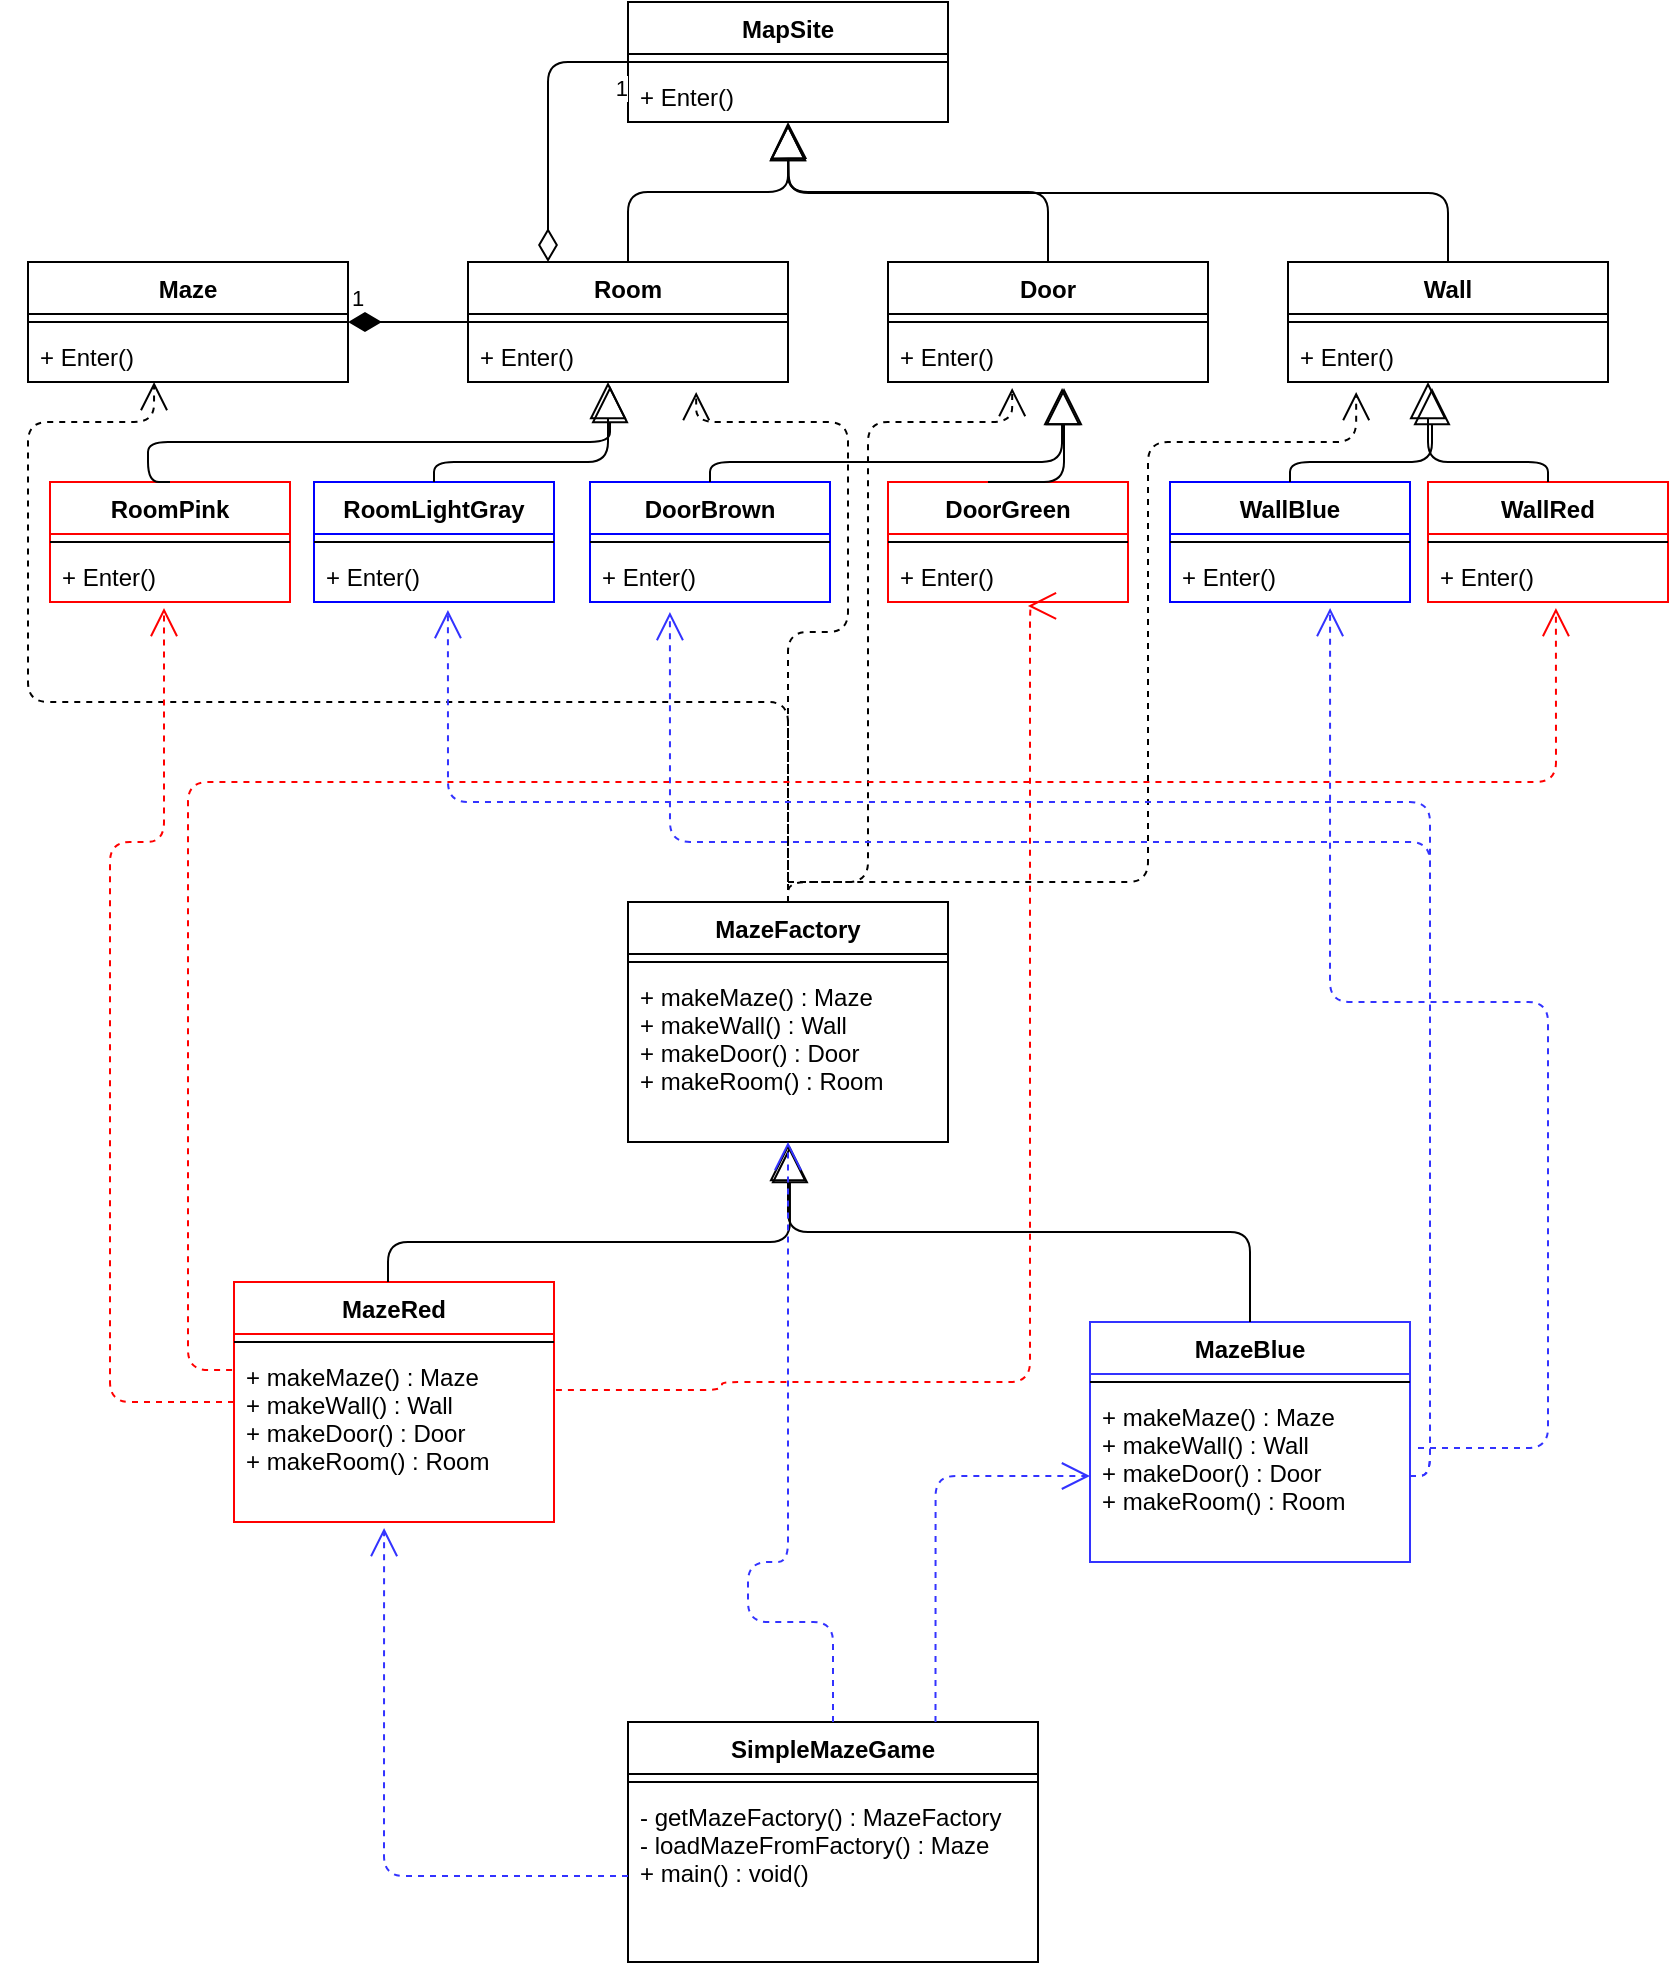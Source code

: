 <mxfile version="14.4.3" type="github">
  <diagram id="TXsH7dUHK2AJdoG5btON" name="Page-1">
    <mxGraphModel dx="1186" dy="693" grid="1" gridSize="10" guides="1" tooltips="1" connect="1" arrows="1" fold="1" page="1" pageScale="1" pageWidth="850" pageHeight="1100" math="0" shadow="0">
      <root>
        <mxCell id="0" />
        <mxCell id="1" parent="0" />
        <mxCell id="nlGNvuuSfk-lhknSh3Hi-1" value="MapSite" style="swimlane;fontStyle=1;align=center;verticalAlign=top;childLayout=stackLayout;horizontal=1;startSize=26;horizontalStack=0;resizeParent=1;resizeParentMax=0;resizeLast=0;collapsible=1;marginBottom=0;" parent="1" vertex="1">
          <mxGeometry x="320" y="80" width="160" height="60" as="geometry" />
        </mxCell>
        <mxCell id="nlGNvuuSfk-lhknSh3Hi-3" value="" style="line;strokeWidth=1;fillColor=none;align=left;verticalAlign=middle;spacingTop=-1;spacingLeft=3;spacingRight=3;rotatable=0;labelPosition=right;points=[];portConstraint=eastwest;" parent="nlGNvuuSfk-lhknSh3Hi-1" vertex="1">
          <mxGeometry y="26" width="160" height="8" as="geometry" />
        </mxCell>
        <mxCell id="nlGNvuuSfk-lhknSh3Hi-4" value="+ Enter()" style="text;strokeColor=none;fillColor=none;align=left;verticalAlign=top;spacingLeft=4;spacingRight=4;overflow=hidden;rotatable=0;points=[[0,0.5],[1,0.5]];portConstraint=eastwest;" parent="nlGNvuuSfk-lhknSh3Hi-1" vertex="1">
          <mxGeometry y="34" width="160" height="26" as="geometry" />
        </mxCell>
        <mxCell id="nlGNvuuSfk-lhknSh3Hi-5" value="Room" style="swimlane;fontStyle=1;align=center;verticalAlign=top;childLayout=stackLayout;horizontal=1;startSize=26;horizontalStack=0;resizeParent=1;resizeParentMax=0;resizeLast=0;collapsible=1;marginBottom=0;" parent="1" vertex="1">
          <mxGeometry x="240" y="210" width="160" height="60" as="geometry" />
        </mxCell>
        <mxCell id="nlGNvuuSfk-lhknSh3Hi-6" value="" style="line;strokeWidth=1;fillColor=none;align=left;verticalAlign=middle;spacingTop=-1;spacingLeft=3;spacingRight=3;rotatable=0;labelPosition=right;points=[];portConstraint=eastwest;" parent="nlGNvuuSfk-lhknSh3Hi-5" vertex="1">
          <mxGeometry y="26" width="160" height="8" as="geometry" />
        </mxCell>
        <mxCell id="nlGNvuuSfk-lhknSh3Hi-7" value="+ Enter()" style="text;strokeColor=none;fillColor=none;align=left;verticalAlign=top;spacingLeft=4;spacingRight=4;overflow=hidden;rotatable=0;points=[[0,0.5],[1,0.5]];portConstraint=eastwest;" parent="nlGNvuuSfk-lhknSh3Hi-5" vertex="1">
          <mxGeometry y="34" width="160" height="26" as="geometry" />
        </mxCell>
        <mxCell id="nlGNvuuSfk-lhknSh3Hi-8" value="Door" style="swimlane;fontStyle=1;align=center;verticalAlign=top;childLayout=stackLayout;horizontal=1;startSize=26;horizontalStack=0;resizeParent=1;resizeParentMax=0;resizeLast=0;collapsible=1;marginBottom=0;" parent="1" vertex="1">
          <mxGeometry x="450" y="210" width="160" height="60" as="geometry" />
        </mxCell>
        <mxCell id="nlGNvuuSfk-lhknSh3Hi-9" value="" style="line;strokeWidth=1;fillColor=none;align=left;verticalAlign=middle;spacingTop=-1;spacingLeft=3;spacingRight=3;rotatable=0;labelPosition=right;points=[];portConstraint=eastwest;" parent="nlGNvuuSfk-lhknSh3Hi-8" vertex="1">
          <mxGeometry y="26" width="160" height="8" as="geometry" />
        </mxCell>
        <mxCell id="nlGNvuuSfk-lhknSh3Hi-10" value="+ Enter()" style="text;strokeColor=none;fillColor=none;align=left;verticalAlign=top;spacingLeft=4;spacingRight=4;overflow=hidden;rotatable=0;points=[[0,0.5],[1,0.5]];portConstraint=eastwest;" parent="nlGNvuuSfk-lhknSh3Hi-8" vertex="1">
          <mxGeometry y="34" width="160" height="26" as="geometry" />
        </mxCell>
        <mxCell id="nlGNvuuSfk-lhknSh3Hi-11" value="Wall" style="swimlane;fontStyle=1;align=center;verticalAlign=top;childLayout=stackLayout;horizontal=1;startSize=26;horizontalStack=0;resizeParent=1;resizeParentMax=0;resizeLast=0;collapsible=1;marginBottom=0;" parent="1" vertex="1">
          <mxGeometry x="650" y="210" width="160" height="60" as="geometry" />
        </mxCell>
        <mxCell id="nlGNvuuSfk-lhknSh3Hi-12" value="" style="line;strokeWidth=1;fillColor=none;align=left;verticalAlign=middle;spacingTop=-1;spacingLeft=3;spacingRight=3;rotatable=0;labelPosition=right;points=[];portConstraint=eastwest;" parent="nlGNvuuSfk-lhknSh3Hi-11" vertex="1">
          <mxGeometry y="26" width="160" height="8" as="geometry" />
        </mxCell>
        <mxCell id="nlGNvuuSfk-lhknSh3Hi-13" value="+ Enter()" style="text;strokeColor=none;fillColor=none;align=left;verticalAlign=top;spacingLeft=4;spacingRight=4;overflow=hidden;rotatable=0;points=[[0,0.5],[1,0.5]];portConstraint=eastwest;" parent="nlGNvuuSfk-lhknSh3Hi-11" vertex="1">
          <mxGeometry y="34" width="160" height="26" as="geometry" />
        </mxCell>
        <mxCell id="nlGNvuuSfk-lhknSh3Hi-14" value="Maze" style="swimlane;fontStyle=1;align=center;verticalAlign=top;childLayout=stackLayout;horizontal=1;startSize=26;horizontalStack=0;resizeParent=1;resizeParentMax=0;resizeLast=0;collapsible=1;marginBottom=0;" parent="1" vertex="1">
          <mxGeometry x="20" y="210" width="160" height="60" as="geometry" />
        </mxCell>
        <mxCell id="nlGNvuuSfk-lhknSh3Hi-15" value="" style="line;strokeWidth=1;fillColor=none;align=left;verticalAlign=middle;spacingTop=-1;spacingLeft=3;spacingRight=3;rotatable=0;labelPosition=right;points=[];portConstraint=eastwest;" parent="nlGNvuuSfk-lhknSh3Hi-14" vertex="1">
          <mxGeometry y="26" width="160" height="8" as="geometry" />
        </mxCell>
        <mxCell id="nlGNvuuSfk-lhknSh3Hi-16" value="+ Enter()" style="text;strokeColor=none;fillColor=none;align=left;verticalAlign=top;spacingLeft=4;spacingRight=4;overflow=hidden;rotatable=0;points=[[0,0.5],[1,0.5]];portConstraint=eastwest;" parent="nlGNvuuSfk-lhknSh3Hi-14" vertex="1">
          <mxGeometry y="34" width="160" height="26" as="geometry" />
        </mxCell>
        <mxCell id="nlGNvuuSfk-lhknSh3Hi-21" value="1" style="endArrow=none;html=1;endSize=12;startArrow=diamondThin;startSize=14;startFill=1;edgeStyle=orthogonalEdgeStyle;align=left;verticalAlign=bottom;endFill=0;exitX=1;exitY=0.5;exitDx=0;exitDy=0;entryX=0;entryY=0.5;entryDx=0;entryDy=0;" parent="1" source="nlGNvuuSfk-lhknSh3Hi-14" target="nlGNvuuSfk-lhknSh3Hi-5" edge="1">
          <mxGeometry x="-1" y="3" relative="1" as="geometry">
            <mxPoint x="220" y="360" as="sourcePoint" />
            <mxPoint x="310" y="360" as="targetPoint" />
            <Array as="points">
              <mxPoint x="210" y="240" />
              <mxPoint x="210" y="240" />
            </Array>
          </mxGeometry>
        </mxCell>
        <mxCell id="nlGNvuuSfk-lhknSh3Hi-22" value="" style="endArrow=none;html=1;endSize=12;startArrow=diamondThin;startSize=14;startFill=0;edgeStyle=orthogonalEdgeStyle;exitX=0.25;exitY=0;exitDx=0;exitDy=0;entryX=0;entryY=0.5;entryDx=0;entryDy=0;endFill=0;" parent="1" source="nlGNvuuSfk-lhknSh3Hi-5" target="nlGNvuuSfk-lhknSh3Hi-1" edge="1">
          <mxGeometry relative="1" as="geometry">
            <mxPoint x="530" y="370" as="sourcePoint" />
            <mxPoint x="690" y="370" as="targetPoint" />
          </mxGeometry>
        </mxCell>
        <mxCell id="nlGNvuuSfk-lhknSh3Hi-24" value="1" style="edgeLabel;resizable=0;html=1;align=right;verticalAlign=top;" parent="nlGNvuuSfk-lhknSh3Hi-22" connectable="0" vertex="1">
          <mxGeometry x="1" relative="1" as="geometry" />
        </mxCell>
        <mxCell id="nlGNvuuSfk-lhknSh3Hi-25" value="" style="endArrow=block;endSize=16;endFill=0;html=1;exitX=0.5;exitY=0;exitDx=0;exitDy=0;entryX=0.5;entryY=1.038;entryDx=0;entryDy=0;entryPerimeter=0;edgeStyle=orthogonalEdgeStyle;" parent="1" source="nlGNvuuSfk-lhknSh3Hi-5" target="nlGNvuuSfk-lhknSh3Hi-4" edge="1">
          <mxGeometry width="160" relative="1" as="geometry">
            <mxPoint x="530" y="370" as="sourcePoint" />
            <mxPoint x="690" y="370" as="targetPoint" />
          </mxGeometry>
        </mxCell>
        <mxCell id="nlGNvuuSfk-lhknSh3Hi-26" value="" style="endArrow=block;endSize=16;endFill=0;html=1;exitX=0.5;exitY=0;exitDx=0;exitDy=0;edgeStyle=orthogonalEdgeStyle;entryX=0.5;entryY=1.038;entryDx=0;entryDy=0;entryPerimeter=0;" parent="1" source="nlGNvuuSfk-lhknSh3Hi-8" target="nlGNvuuSfk-lhknSh3Hi-4" edge="1">
          <mxGeometry width="160" relative="1" as="geometry">
            <mxPoint x="330" y="220" as="sourcePoint" />
            <mxPoint x="470" y="160" as="targetPoint" />
          </mxGeometry>
        </mxCell>
        <mxCell id="nlGNvuuSfk-lhknSh3Hi-27" value="" style="endArrow=block;endSize=16;endFill=0;html=1;exitX=0.5;exitY=0;exitDx=0;exitDy=0;edgeStyle=orthogonalEdgeStyle;" parent="1" source="nlGNvuuSfk-lhknSh3Hi-11" edge="1">
          <mxGeometry width="160" relative="1" as="geometry">
            <mxPoint x="340" y="230" as="sourcePoint" />
            <mxPoint x="400" y="140" as="targetPoint" />
          </mxGeometry>
        </mxCell>
        <mxCell id="5iFGNc_Or3QthpzFmU8G-1" value="MazeFactory" style="swimlane;fontStyle=1;align=center;verticalAlign=top;childLayout=stackLayout;horizontal=1;startSize=26;horizontalStack=0;resizeParent=1;resizeParentMax=0;resizeLast=0;collapsible=1;marginBottom=0;" parent="1" vertex="1">
          <mxGeometry x="320" y="530" width="160" height="120" as="geometry" />
        </mxCell>
        <mxCell id="5iFGNc_Or3QthpzFmU8G-2" value="" style="line;strokeWidth=1;fillColor=none;align=left;verticalAlign=middle;spacingTop=-1;spacingLeft=3;spacingRight=3;rotatable=0;labelPosition=right;points=[];portConstraint=eastwest;" parent="5iFGNc_Or3QthpzFmU8G-1" vertex="1">
          <mxGeometry y="26" width="160" height="8" as="geometry" />
        </mxCell>
        <mxCell id="5iFGNc_Or3QthpzFmU8G-3" value="+ makeMaze() : Maze&#xa;+ makeWall() : Wall&#xa;+ makeDoor() : Door&#xa;+ makeRoom() : Room" style="text;strokeColor=none;fillColor=none;align=left;verticalAlign=top;spacingLeft=4;spacingRight=4;overflow=hidden;rotatable=0;points=[[0,0.5],[1,0.5]];portConstraint=eastwest;" parent="5iFGNc_Or3QthpzFmU8G-1" vertex="1">
          <mxGeometry y="34" width="160" height="86" as="geometry" />
        </mxCell>
        <mxCell id="5iFGNc_Or3QthpzFmU8G-4" value="MazeRed" style="swimlane;fontStyle=1;align=center;verticalAlign=top;childLayout=stackLayout;horizontal=1;startSize=26;horizontalStack=0;resizeParent=1;resizeParentMax=0;resizeLast=0;collapsible=1;marginBottom=0;strokeColor=#FF0000;" parent="1" vertex="1">
          <mxGeometry x="123" y="720" width="160" height="120" as="geometry" />
        </mxCell>
        <mxCell id="5iFGNc_Or3QthpzFmU8G-5" value="" style="line;strokeWidth=1;fillColor=none;align=left;verticalAlign=middle;spacingTop=-1;spacingLeft=3;spacingRight=3;rotatable=0;labelPosition=right;points=[];portConstraint=eastwest;" parent="5iFGNc_Or3QthpzFmU8G-4" vertex="1">
          <mxGeometry y="26" width="160" height="8" as="geometry" />
        </mxCell>
        <mxCell id="5iFGNc_Or3QthpzFmU8G-6" value="+ makeMaze() : Maze&#xa;+ makeWall() : Wall&#xa;+ makeDoor() : Door&#xa;+ makeRoom() : Room" style="text;strokeColor=none;fillColor=none;align=left;verticalAlign=top;spacingLeft=4;spacingRight=4;overflow=hidden;rotatable=0;points=[[0,0.5],[1,0.5]];portConstraint=eastwest;" parent="5iFGNc_Or3QthpzFmU8G-4" vertex="1">
          <mxGeometry y="34" width="160" height="86" as="geometry" />
        </mxCell>
        <mxCell id="5iFGNc_Or3QthpzFmU8G-7" value="MazeBlue" style="swimlane;fontStyle=1;align=center;verticalAlign=top;childLayout=stackLayout;horizontal=1;startSize=26;horizontalStack=0;resizeParent=1;resizeParentMax=0;resizeLast=0;collapsible=1;marginBottom=0;strokeColor=#3333FF;" parent="1" vertex="1">
          <mxGeometry x="551" y="740" width="160" height="120" as="geometry" />
        </mxCell>
        <mxCell id="5iFGNc_Or3QthpzFmU8G-8" value="" style="line;strokeWidth=1;fillColor=none;align=left;verticalAlign=middle;spacingTop=-1;spacingLeft=3;spacingRight=3;rotatable=0;labelPosition=right;points=[];portConstraint=eastwest;" parent="5iFGNc_Or3QthpzFmU8G-7" vertex="1">
          <mxGeometry y="26" width="160" height="8" as="geometry" />
        </mxCell>
        <mxCell id="5iFGNc_Or3QthpzFmU8G-9" value="+ makeMaze() : Maze&#xa;+ makeWall() : Wall&#xa;+ makeDoor() : Door&#xa;+ makeRoom() : Room" style="text;strokeColor=none;fillColor=none;align=left;verticalAlign=top;spacingLeft=4;spacingRight=4;overflow=hidden;rotatable=0;points=[[0,0.5],[1,0.5]];portConstraint=eastwest;" parent="5iFGNc_Or3QthpzFmU8G-7" vertex="1">
          <mxGeometry y="34" width="160" height="86" as="geometry" />
        </mxCell>
        <mxCell id="5iFGNc_Or3QthpzFmU8G-10" value="" style="endArrow=block;endSize=16;endFill=0;html=1;exitX=0.5;exitY=0;exitDx=0;exitDy=0;edgeStyle=orthogonalEdgeStyle;entryX=0.5;entryY=1.012;entryDx=0;entryDy=0;entryPerimeter=0;" parent="1" source="5iFGNc_Or3QthpzFmU8G-7" target="5iFGNc_Or3QthpzFmU8G-3" edge="1">
          <mxGeometry width="160" relative="1" as="geometry">
            <mxPoint x="740" y="220" as="sourcePoint" />
            <mxPoint x="410" y="150" as="targetPoint" />
          </mxGeometry>
        </mxCell>
        <mxCell id="5iFGNc_Or3QthpzFmU8G-11" value="" style="endArrow=block;endSize=16;endFill=0;html=1;edgeStyle=orthogonalEdgeStyle;entryX=0.506;entryY=1.023;entryDx=0;entryDy=0;entryPerimeter=0;" parent="1" source="5iFGNc_Or3QthpzFmU8G-4" target="5iFGNc_Or3QthpzFmU8G-3" edge="1">
          <mxGeometry width="160" relative="1" as="geometry">
            <mxPoint x="710" y="610" as="sourcePoint" />
            <mxPoint x="410" y="531.032" as="targetPoint" />
            <Array as="points">
              <mxPoint x="200" y="700" />
              <mxPoint x="401" y="700" />
            </Array>
          </mxGeometry>
        </mxCell>
        <mxCell id="5iFGNc_Or3QthpzFmU8G-12" value="RoomPink" style="swimlane;fontStyle=1;align=center;verticalAlign=top;childLayout=stackLayout;horizontal=1;startSize=26;horizontalStack=0;resizeParent=1;resizeParentMax=0;resizeLast=0;collapsible=1;marginBottom=0;strokeColor=#FF0000;" parent="1" vertex="1">
          <mxGeometry x="31" y="320" width="120" height="60" as="geometry" />
        </mxCell>
        <mxCell id="5iFGNc_Or3QthpzFmU8G-13" value="" style="line;strokeWidth=1;fillColor=none;align=left;verticalAlign=middle;spacingTop=-1;spacingLeft=3;spacingRight=3;rotatable=0;labelPosition=right;points=[];portConstraint=eastwest;" parent="5iFGNc_Or3QthpzFmU8G-12" vertex="1">
          <mxGeometry y="26" width="120" height="8" as="geometry" />
        </mxCell>
        <mxCell id="5iFGNc_Or3QthpzFmU8G-14" value="+ Enter()" style="text;strokeColor=none;fillColor=none;align=left;verticalAlign=top;spacingLeft=4;spacingRight=4;overflow=hidden;rotatable=0;points=[[0,0.5],[1,0.5]];portConstraint=eastwest;" parent="5iFGNc_Or3QthpzFmU8G-12" vertex="1">
          <mxGeometry y="34" width="120" height="26" as="geometry" />
        </mxCell>
        <mxCell id="5iFGNc_Or3QthpzFmU8G-18" value="RoomLightGray" style="swimlane;fontStyle=1;align=center;verticalAlign=top;childLayout=stackLayout;horizontal=1;startSize=26;horizontalStack=0;resizeParent=1;resizeParentMax=0;resizeLast=0;collapsible=1;marginBottom=0;strokeColor=#0000FF;" parent="1" vertex="1">
          <mxGeometry x="163" y="320" width="120" height="60" as="geometry" />
        </mxCell>
        <mxCell id="5iFGNc_Or3QthpzFmU8G-19" value="" style="line;strokeWidth=1;fillColor=none;align=left;verticalAlign=middle;spacingTop=-1;spacingLeft=3;spacingRight=3;rotatable=0;labelPosition=right;points=[];portConstraint=eastwest;" parent="5iFGNc_Or3QthpzFmU8G-18" vertex="1">
          <mxGeometry y="26" width="120" height="8" as="geometry" />
        </mxCell>
        <mxCell id="5iFGNc_Or3QthpzFmU8G-20" value="+ Enter()" style="text;strokeColor=none;fillColor=none;align=left;verticalAlign=top;spacingLeft=4;spacingRight=4;overflow=hidden;rotatable=0;points=[[0,0.5],[1,0.5]];portConstraint=eastwest;" parent="5iFGNc_Or3QthpzFmU8G-18" vertex="1">
          <mxGeometry y="34" width="120" height="26" as="geometry" />
        </mxCell>
        <mxCell id="5iFGNc_Or3QthpzFmU8G-21" value="DoorBrown" style="swimlane;fontStyle=1;align=center;verticalAlign=top;childLayout=stackLayout;horizontal=1;startSize=26;horizontalStack=0;resizeParent=1;resizeParentMax=0;resizeLast=0;collapsible=1;marginBottom=0;strokeColor=#0000FF;" parent="1" vertex="1">
          <mxGeometry x="301" y="320" width="120" height="60" as="geometry" />
        </mxCell>
        <mxCell id="5iFGNc_Or3QthpzFmU8G-22" value="" style="line;strokeWidth=1;fillColor=none;align=left;verticalAlign=middle;spacingTop=-1;spacingLeft=3;spacingRight=3;rotatable=0;labelPosition=right;points=[];portConstraint=eastwest;" parent="5iFGNc_Or3QthpzFmU8G-21" vertex="1">
          <mxGeometry y="26" width="120" height="8" as="geometry" />
        </mxCell>
        <mxCell id="5iFGNc_Or3QthpzFmU8G-23" value="+ Enter()" style="text;strokeColor=none;fillColor=none;align=left;verticalAlign=top;spacingLeft=4;spacingRight=4;overflow=hidden;rotatable=0;points=[[0,0.5],[1,0.5]];portConstraint=eastwest;" parent="5iFGNc_Or3QthpzFmU8G-21" vertex="1">
          <mxGeometry y="34" width="120" height="26" as="geometry" />
        </mxCell>
        <mxCell id="5iFGNc_Or3QthpzFmU8G-24" value="DoorGreen" style="swimlane;fontStyle=1;align=center;verticalAlign=top;childLayout=stackLayout;horizontal=1;startSize=26;horizontalStack=0;resizeParent=1;resizeParentMax=0;resizeLast=0;collapsible=1;marginBottom=0;strokeColor=#FF0000;" parent="1" vertex="1">
          <mxGeometry x="450" y="320" width="120" height="60" as="geometry" />
        </mxCell>
        <mxCell id="5iFGNc_Or3QthpzFmU8G-25" value="" style="line;strokeWidth=1;fillColor=none;align=left;verticalAlign=middle;spacingTop=-1;spacingLeft=3;spacingRight=3;rotatable=0;labelPosition=right;points=[];portConstraint=eastwest;" parent="5iFGNc_Or3QthpzFmU8G-24" vertex="1">
          <mxGeometry y="26" width="120" height="8" as="geometry" />
        </mxCell>
        <mxCell id="5iFGNc_Or3QthpzFmU8G-26" value="+ Enter()" style="text;strokeColor=none;fillColor=none;align=left;verticalAlign=top;spacingLeft=4;spacingRight=4;overflow=hidden;rotatable=0;points=[[0,0.5],[1,0.5]];portConstraint=eastwest;" parent="5iFGNc_Or3QthpzFmU8G-24" vertex="1">
          <mxGeometry y="34" width="120" height="26" as="geometry" />
        </mxCell>
        <mxCell id="5iFGNc_Or3QthpzFmU8G-27" value="WallBlue" style="swimlane;fontStyle=1;align=center;verticalAlign=top;childLayout=stackLayout;horizontal=1;startSize=26;horizontalStack=0;resizeParent=1;resizeParentMax=0;resizeLast=0;collapsible=1;marginBottom=0;strokeColor=#0000FF;" parent="1" vertex="1">
          <mxGeometry x="591" y="320" width="120" height="60" as="geometry" />
        </mxCell>
        <mxCell id="5iFGNc_Or3QthpzFmU8G-28" value="" style="line;strokeWidth=1;fillColor=none;align=left;verticalAlign=middle;spacingTop=-1;spacingLeft=3;spacingRight=3;rotatable=0;labelPosition=right;points=[];portConstraint=eastwest;" parent="5iFGNc_Or3QthpzFmU8G-27" vertex="1">
          <mxGeometry y="26" width="120" height="8" as="geometry" />
        </mxCell>
        <mxCell id="5iFGNc_Or3QthpzFmU8G-29" value="+ Enter()" style="text;strokeColor=none;fillColor=none;align=left;verticalAlign=top;spacingLeft=4;spacingRight=4;overflow=hidden;rotatable=0;points=[[0,0.5],[1,0.5]];portConstraint=eastwest;" parent="5iFGNc_Or3QthpzFmU8G-27" vertex="1">
          <mxGeometry y="34" width="120" height="26" as="geometry" />
        </mxCell>
        <mxCell id="5iFGNc_Or3QthpzFmU8G-30" value="WallRed" style="swimlane;fontStyle=1;align=center;verticalAlign=top;childLayout=stackLayout;horizontal=1;startSize=26;horizontalStack=0;resizeParent=1;resizeParentMax=0;resizeLast=0;collapsible=1;marginBottom=0;strokeColor=#FF0000;" parent="1" vertex="1">
          <mxGeometry x="720" y="320" width="120" height="60" as="geometry" />
        </mxCell>
        <mxCell id="5iFGNc_Or3QthpzFmU8G-31" value="" style="line;strokeWidth=1;fillColor=none;align=left;verticalAlign=middle;spacingTop=-1;spacingLeft=3;spacingRight=3;rotatable=0;labelPosition=right;points=[];portConstraint=eastwest;" parent="5iFGNc_Or3QthpzFmU8G-30" vertex="1">
          <mxGeometry y="26" width="120" height="8" as="geometry" />
        </mxCell>
        <mxCell id="5iFGNc_Or3QthpzFmU8G-32" value="+ Enter()" style="text;strokeColor=none;fillColor=none;align=left;verticalAlign=top;spacingLeft=4;spacingRight=4;overflow=hidden;rotatable=0;points=[[0,0.5],[1,0.5]];portConstraint=eastwest;" parent="5iFGNc_Or3QthpzFmU8G-30" vertex="1">
          <mxGeometry y="34" width="120" height="26" as="geometry" />
        </mxCell>
        <mxCell id="5iFGNc_Or3QthpzFmU8G-33" value="" style="endArrow=block;endSize=16;endFill=0;html=1;edgeStyle=orthogonalEdgeStyle;entryX=0.444;entryY=1.077;entryDx=0;entryDy=0;entryPerimeter=0;exitX=0.5;exitY=0;exitDx=0;exitDy=0;" parent="1" source="5iFGNc_Or3QthpzFmU8G-12" target="nlGNvuuSfk-lhknSh3Hi-7" edge="1">
          <mxGeometry width="160" relative="1" as="geometry">
            <mxPoint x="210" y="610" as="sourcePoint" />
            <mxPoint x="410.96" y="531.978" as="targetPoint" />
            <Array as="points">
              <mxPoint x="80" y="300" />
              <mxPoint x="311" y="300" />
            </Array>
          </mxGeometry>
        </mxCell>
        <mxCell id="5iFGNc_Or3QthpzFmU8G-34" value="" style="endArrow=block;endSize=16;endFill=0;html=1;edgeStyle=orthogonalEdgeStyle;exitX=0.5;exitY=0;exitDx=0;exitDy=0;" parent="1" source="5iFGNc_Or3QthpzFmU8G-18" edge="1">
          <mxGeometry width="160" relative="1" as="geometry">
            <mxPoint x="90" y="330" as="sourcePoint" />
            <mxPoint x="310" y="270" as="targetPoint" />
            <Array as="points">
              <mxPoint x="223" y="310" />
              <mxPoint x="310" y="310" />
            </Array>
          </mxGeometry>
        </mxCell>
        <mxCell id="5iFGNc_Or3QthpzFmU8G-35" value="" style="endArrow=block;endSize=16;endFill=0;html=1;edgeStyle=orthogonalEdgeStyle;exitX=0.5;exitY=0;exitDx=0;exitDy=0;entryX=0.544;entryY=1.115;entryDx=0;entryDy=0;entryPerimeter=0;" parent="1" source="5iFGNc_Or3QthpzFmU8G-21" target="nlGNvuuSfk-lhknSh3Hi-10" edge="1">
          <mxGeometry width="160" relative="1" as="geometry">
            <mxPoint x="90" y="330" as="sourcePoint" />
            <mxPoint x="550" y="310" as="targetPoint" />
            <Array as="points">
              <mxPoint x="361" y="310" />
              <mxPoint x="537" y="310" />
            </Array>
          </mxGeometry>
        </mxCell>
        <mxCell id="5iFGNc_Or3QthpzFmU8G-36" value="" style="endArrow=block;endSize=16;endFill=0;html=1;edgeStyle=orthogonalEdgeStyle;entryX=0.55;entryY=1.115;entryDx=0;entryDy=0;entryPerimeter=0;" parent="1" target="nlGNvuuSfk-lhknSh3Hi-10" edge="1">
          <mxGeometry width="160" relative="1" as="geometry">
            <mxPoint x="500" y="320" as="sourcePoint" />
            <mxPoint x="547.04" y="282.99" as="targetPoint" />
            <Array as="points">
              <mxPoint x="538" y="320" />
            </Array>
          </mxGeometry>
        </mxCell>
        <mxCell id="5iFGNc_Or3QthpzFmU8G-37" value="" style="endArrow=block;endSize=16;endFill=0;html=1;edgeStyle=orthogonalEdgeStyle;exitX=0.5;exitY=0;exitDx=0;exitDy=0;entryX=0.45;entryY=1.115;entryDx=0;entryDy=0;entryPerimeter=0;" parent="1" source="5iFGNc_Or3QthpzFmU8G-27" target="nlGNvuuSfk-lhknSh3Hi-13" edge="1">
          <mxGeometry width="160" relative="1" as="geometry">
            <mxPoint x="385" y="330" as="sourcePoint" />
            <mxPoint x="561.04" y="282.99" as="targetPoint" />
            <Array as="points">
              <mxPoint x="651" y="310" />
              <mxPoint x="722" y="310" />
            </Array>
          </mxGeometry>
        </mxCell>
        <mxCell id="5iFGNc_Or3QthpzFmU8G-38" value="" style="endArrow=block;endSize=16;endFill=0;html=1;edgeStyle=orthogonalEdgeStyle;exitX=0.5;exitY=0;exitDx=0;exitDy=0;" parent="1" source="5iFGNc_Or3QthpzFmU8G-30" edge="1">
          <mxGeometry width="160" relative="1" as="geometry">
            <mxPoint x="661" y="330" as="sourcePoint" />
            <mxPoint x="720" y="270" as="targetPoint" />
            <Array as="points">
              <mxPoint x="780" y="310" />
              <mxPoint x="720" y="310" />
            </Array>
          </mxGeometry>
        </mxCell>
        <mxCell id="5iFGNc_Or3QthpzFmU8G-39" value="" style="endArrow=open;endSize=12;dashed=1;html=1;exitX=0.5;exitY=0;exitDx=0;exitDy=0;entryX=0.394;entryY=1;entryDx=0;entryDy=0;entryPerimeter=0;edgeStyle=orthogonalEdgeStyle;elbow=vertical;" parent="1" source="5iFGNc_Or3QthpzFmU8G-1" target="nlGNvuuSfk-lhknSh3Hi-16" edge="1">
          <mxGeometry width="160" relative="1" as="geometry">
            <mxPoint x="220" y="340" as="sourcePoint" />
            <mxPoint x="380" y="340" as="targetPoint" />
            <Array as="points">
              <mxPoint x="400" y="430" />
              <mxPoint x="20" y="430" />
              <mxPoint x="20" y="290" />
              <mxPoint x="83" y="290" />
            </Array>
          </mxGeometry>
        </mxCell>
        <mxCell id="5iFGNc_Or3QthpzFmU8G-41" value="" style="endArrow=open;endSize=12;dashed=1;html=1;edgeStyle=orthogonalEdgeStyle;entryX=0.713;entryY=1.192;entryDx=0;entryDy=0;entryPerimeter=0;" parent="1" target="nlGNvuuSfk-lhknSh3Hi-7" edge="1">
          <mxGeometry width="160" relative="1" as="geometry">
            <mxPoint x="400" y="520" as="sourcePoint" />
            <mxPoint x="191" y="470" as="targetPoint" />
            <Array as="points">
              <mxPoint x="400" y="395" />
              <mxPoint x="430" y="395" />
              <mxPoint x="430" y="290" />
              <mxPoint x="354" y="290" />
            </Array>
          </mxGeometry>
        </mxCell>
        <mxCell id="5iFGNc_Or3QthpzFmU8G-42" value="" style="endArrow=open;endSize=12;dashed=1;html=1;edgeStyle=orthogonalEdgeStyle;entryX=0.388;entryY=1.115;entryDx=0;entryDy=0;entryPerimeter=0;" parent="1" target="nlGNvuuSfk-lhknSh3Hi-10" edge="1">
          <mxGeometry width="160" relative="1" as="geometry">
            <mxPoint x="400" y="520" as="sourcePoint" />
            <mxPoint x="201" y="480" as="targetPoint" />
            <Array as="points">
              <mxPoint x="440" y="520" />
              <mxPoint x="440" y="290" />
              <mxPoint x="512" y="290" />
            </Array>
          </mxGeometry>
        </mxCell>
        <mxCell id="5iFGNc_Or3QthpzFmU8G-43" value="" style="endArrow=open;endSize=12;dashed=1;html=1;edgeStyle=orthogonalEdgeStyle;entryX=0.213;entryY=1.192;entryDx=0;entryDy=0;entryPerimeter=0;" parent="1" target="nlGNvuuSfk-lhknSh3Hi-13" edge="1">
          <mxGeometry width="160" relative="1" as="geometry">
            <mxPoint x="400" y="530" as="sourcePoint" />
            <mxPoint x="211" y="490" as="targetPoint" />
            <Array as="points">
              <mxPoint x="400" y="520" />
              <mxPoint x="580" y="520" />
              <mxPoint x="580" y="300" />
              <mxPoint x="684" y="300" />
            </Array>
          </mxGeometry>
        </mxCell>
        <mxCell id="5iFGNc_Or3QthpzFmU8G-44" value="" style="endArrow=open;endSize=12;dashed=1;html=1;edgeStyle=orthogonalEdgeStyle;entryX=0.475;entryY=1.115;entryDx=0;entryDy=0;entryPerimeter=0;exitX=0;exitY=0.5;exitDx=0;exitDy=0;strokeColor=#FF0000;" parent="1" source="5iFGNc_Or3QthpzFmU8G-4" target="5iFGNc_Or3QthpzFmU8G-14" edge="1">
          <mxGeometry width="160" relative="1" as="geometry">
            <mxPoint x="61" y="500" as="sourcePoint" />
            <mxPoint x="221" y="500" as="targetPoint" />
            <Array as="points">
              <mxPoint x="61" y="780" />
              <mxPoint x="61" y="500" />
              <mxPoint x="88" y="500" />
            </Array>
          </mxGeometry>
        </mxCell>
        <mxCell id="5iFGNc_Or3QthpzFmU8G-45" value="" style="endArrow=open;endSize=12;dashed=1;html=1;edgeStyle=orthogonalEdgeStyle;exitX=-0.006;exitY=0.116;exitDx=0;exitDy=0;exitPerimeter=0;entryX=0.533;entryY=1.115;entryDx=0;entryDy=0;entryPerimeter=0;strokeColor=#FF0000;" parent="1" source="5iFGNc_Or3QthpzFmU8G-6" target="5iFGNc_Or3QthpzFmU8G-32" edge="1">
          <mxGeometry width="160" relative="1" as="geometry">
            <mxPoint x="71" y="510" as="sourcePoint" />
            <mxPoint x="231" y="510" as="targetPoint" />
            <Array as="points">
              <mxPoint x="100" y="764" />
              <mxPoint x="100" y="470" />
              <mxPoint x="784" y="470" />
            </Array>
          </mxGeometry>
        </mxCell>
        <mxCell id="5iFGNc_Or3QthpzFmU8G-46" value="" style="endArrow=open;endSize=12;dashed=1;html=1;edgeStyle=orthogonalEdgeStyle;exitX=1.006;exitY=0.233;exitDx=0;exitDy=0;exitPerimeter=0;entryX=0.583;entryY=1.077;entryDx=0;entryDy=0;entryPerimeter=0;strokeColor=#FF0000;" parent="1" source="5iFGNc_Or3QthpzFmU8G-6" target="5iFGNc_Or3QthpzFmU8G-26" edge="1">
          <mxGeometry width="160" relative="1" as="geometry">
            <mxPoint x="81" y="520" as="sourcePoint" />
            <mxPoint x="241" y="520" as="targetPoint" />
            <Array as="points">
              <mxPoint x="367" y="774" />
              <mxPoint x="367" y="770" />
              <mxPoint x="521" y="770" />
            </Array>
          </mxGeometry>
        </mxCell>
        <mxCell id="5iFGNc_Or3QthpzFmU8G-47" value="" style="endArrow=open;endSize=12;dashed=1;html=1;edgeStyle=orthogonalEdgeStyle;entryX=0.558;entryY=1.154;entryDx=0;entryDy=0;entryPerimeter=0;exitX=1;exitY=0.5;exitDx=0;exitDy=0;strokeColor=#3333FF;" parent="1" source="5iFGNc_Or3QthpzFmU8G-9" target="5iFGNc_Or3QthpzFmU8G-20" edge="1">
          <mxGeometry width="160" relative="1" as="geometry">
            <mxPoint x="91" y="530" as="sourcePoint" />
            <mxPoint x="251" y="530" as="targetPoint" />
            <Array as="points">
              <mxPoint x="721" y="817" />
              <mxPoint x="721" y="480" />
              <mxPoint x="230" y="480" />
            </Array>
          </mxGeometry>
        </mxCell>
        <mxCell id="5iFGNc_Or3QthpzFmU8G-48" value="" style="endArrow=open;endSize=12;dashed=1;html=1;edgeStyle=orthogonalEdgeStyle;entryX=0.333;entryY=1.192;entryDx=0;entryDy=0;entryPerimeter=0;exitX=1;exitY=0.5;exitDx=0;exitDy=0;strokeColor=#3333FF;" parent="1" source="5iFGNc_Or3QthpzFmU8G-9" target="5iFGNc_Or3QthpzFmU8G-23" edge="1">
          <mxGeometry width="160" relative="1" as="geometry">
            <mxPoint x="101" y="540" as="sourcePoint" />
            <mxPoint x="261" y="540" as="targetPoint" />
            <Array as="points">
              <mxPoint x="721" y="817" />
              <mxPoint x="721" y="500" />
              <mxPoint x="341" y="500" />
            </Array>
          </mxGeometry>
        </mxCell>
        <mxCell id="5iFGNc_Or3QthpzFmU8G-49" value="" style="endArrow=open;endSize=12;dashed=1;html=1;edgeStyle=orthogonalEdgeStyle;entryX=0.667;entryY=1.115;entryDx=0;entryDy=0;entryPerimeter=0;exitX=1.025;exitY=0.337;exitDx=0;exitDy=0;exitPerimeter=0;strokeColor=#3333FF;" parent="1" source="5iFGNc_Or3QthpzFmU8G-9" target="5iFGNc_Or3QthpzFmU8G-29" edge="1">
          <mxGeometry width="160" relative="1" as="geometry">
            <mxPoint x="111" y="550" as="sourcePoint" />
            <mxPoint x="271" y="550" as="targetPoint" />
            <Array as="points">
              <mxPoint x="780" y="803" />
              <mxPoint x="780" y="580" />
              <mxPoint x="671" y="580" />
            </Array>
          </mxGeometry>
        </mxCell>
        <mxCell id="5iFGNc_Or3QthpzFmU8G-51" value="SimpleMazeGame" style="swimlane;fontStyle=1;align=center;verticalAlign=top;childLayout=stackLayout;horizontal=1;startSize=26;horizontalStack=0;resizeParent=1;resizeParentMax=0;resizeLast=0;collapsible=1;marginBottom=0;" parent="1" vertex="1">
          <mxGeometry x="320" y="940" width="205" height="120" as="geometry" />
        </mxCell>
        <mxCell id="5iFGNc_Or3QthpzFmU8G-52" value="" style="line;strokeWidth=1;fillColor=none;align=left;verticalAlign=middle;spacingTop=-1;spacingLeft=3;spacingRight=3;rotatable=0;labelPosition=right;points=[];portConstraint=eastwest;" parent="5iFGNc_Or3QthpzFmU8G-51" vertex="1">
          <mxGeometry y="26" width="205" height="8" as="geometry" />
        </mxCell>
        <mxCell id="5iFGNc_Or3QthpzFmU8G-53" value="- getMazeFactory() : MazeFactory&#xa;- loadMazeFromFactory() : Maze&#xa;+ main() : void()" style="text;strokeColor=none;fillColor=none;align=left;verticalAlign=top;spacingLeft=4;spacingRight=4;overflow=hidden;rotatable=0;points=[[0,0.5],[1,0.5]];portConstraint=eastwest;" parent="5iFGNc_Or3QthpzFmU8G-51" vertex="1">
          <mxGeometry y="34" width="205" height="86" as="geometry" />
        </mxCell>
        <mxCell id="5iFGNc_Or3QthpzFmU8G-54" value="" style="endArrow=open;endSize=12;dashed=1;html=1;strokeColor=#3333FF;exitX=0;exitY=0.5;exitDx=0;exitDy=0;entryX=0.469;entryY=1.035;entryDx=0;entryDy=0;entryPerimeter=0;edgeStyle=orthogonalEdgeStyle;" parent="1" source="5iFGNc_Or3QthpzFmU8G-53" target="5iFGNc_Or3QthpzFmU8G-6" edge="1">
          <mxGeometry width="160" relative="1" as="geometry">
            <mxPoint x="260" y="860" as="sourcePoint" />
            <mxPoint x="420" y="860" as="targetPoint" />
            <Array as="points">
              <mxPoint x="198" y="1017" />
            </Array>
          </mxGeometry>
        </mxCell>
        <mxCell id="5iFGNc_Or3QthpzFmU8G-55" value="" style="endArrow=open;endSize=12;dashed=1;html=1;strokeColor=#3333FF;exitX=0.5;exitY=0;exitDx=0;exitDy=0;edgeStyle=orthogonalEdgeStyle;" parent="1" source="5iFGNc_Or3QthpzFmU8G-51" edge="1">
          <mxGeometry width="160" relative="1" as="geometry">
            <mxPoint x="330" y="1027" as="sourcePoint" />
            <mxPoint x="400" y="650" as="targetPoint" />
            <Array as="points">
              <mxPoint x="423" y="890" />
              <mxPoint x="380" y="890" />
              <mxPoint x="380" y="860" />
              <mxPoint x="400" y="860" />
            </Array>
          </mxGeometry>
        </mxCell>
        <mxCell id="5iFGNc_Or3QthpzFmU8G-56" value="" style="endArrow=open;endSize=12;dashed=1;html=1;strokeColor=#3333FF;exitX=0.75;exitY=0;exitDx=0;exitDy=0;edgeStyle=orthogonalEdgeStyle;entryX=0;entryY=0.5;entryDx=0;entryDy=0;" parent="1" source="5iFGNc_Or3QthpzFmU8G-51" target="5iFGNc_Or3QthpzFmU8G-9" edge="1">
          <mxGeometry width="160" relative="1" as="geometry">
            <mxPoint x="432.5" y="950" as="sourcePoint" />
            <mxPoint x="410" y="660" as="targetPoint" />
            <Array as="points">
              <mxPoint x="474" y="817" />
            </Array>
          </mxGeometry>
        </mxCell>
      </root>
    </mxGraphModel>
  </diagram>
</mxfile>
